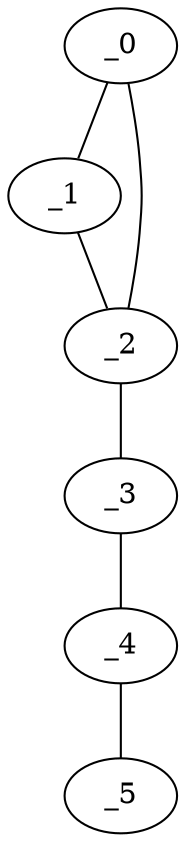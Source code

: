 graph HP1_0125 {
	_0	 [x="0.917283",
		y="3.02637"];
	_1	 [x="0.785691",
		y="0.997923"];
	_0 -- _1;
	_2	 [x="2.79597",
		y="0.346995"];
	_0 -- _2;
	_1 -- _2;
	_3	 [x="1.98949",
		y="2.90879"];
	_2 -- _3;
	_4	 [x="0.625099",
		y="1.80262"];
	_3 -- _4;
	_5	 [x="1.96274",
		y="2.1625"];
	_4 -- _5;
}
